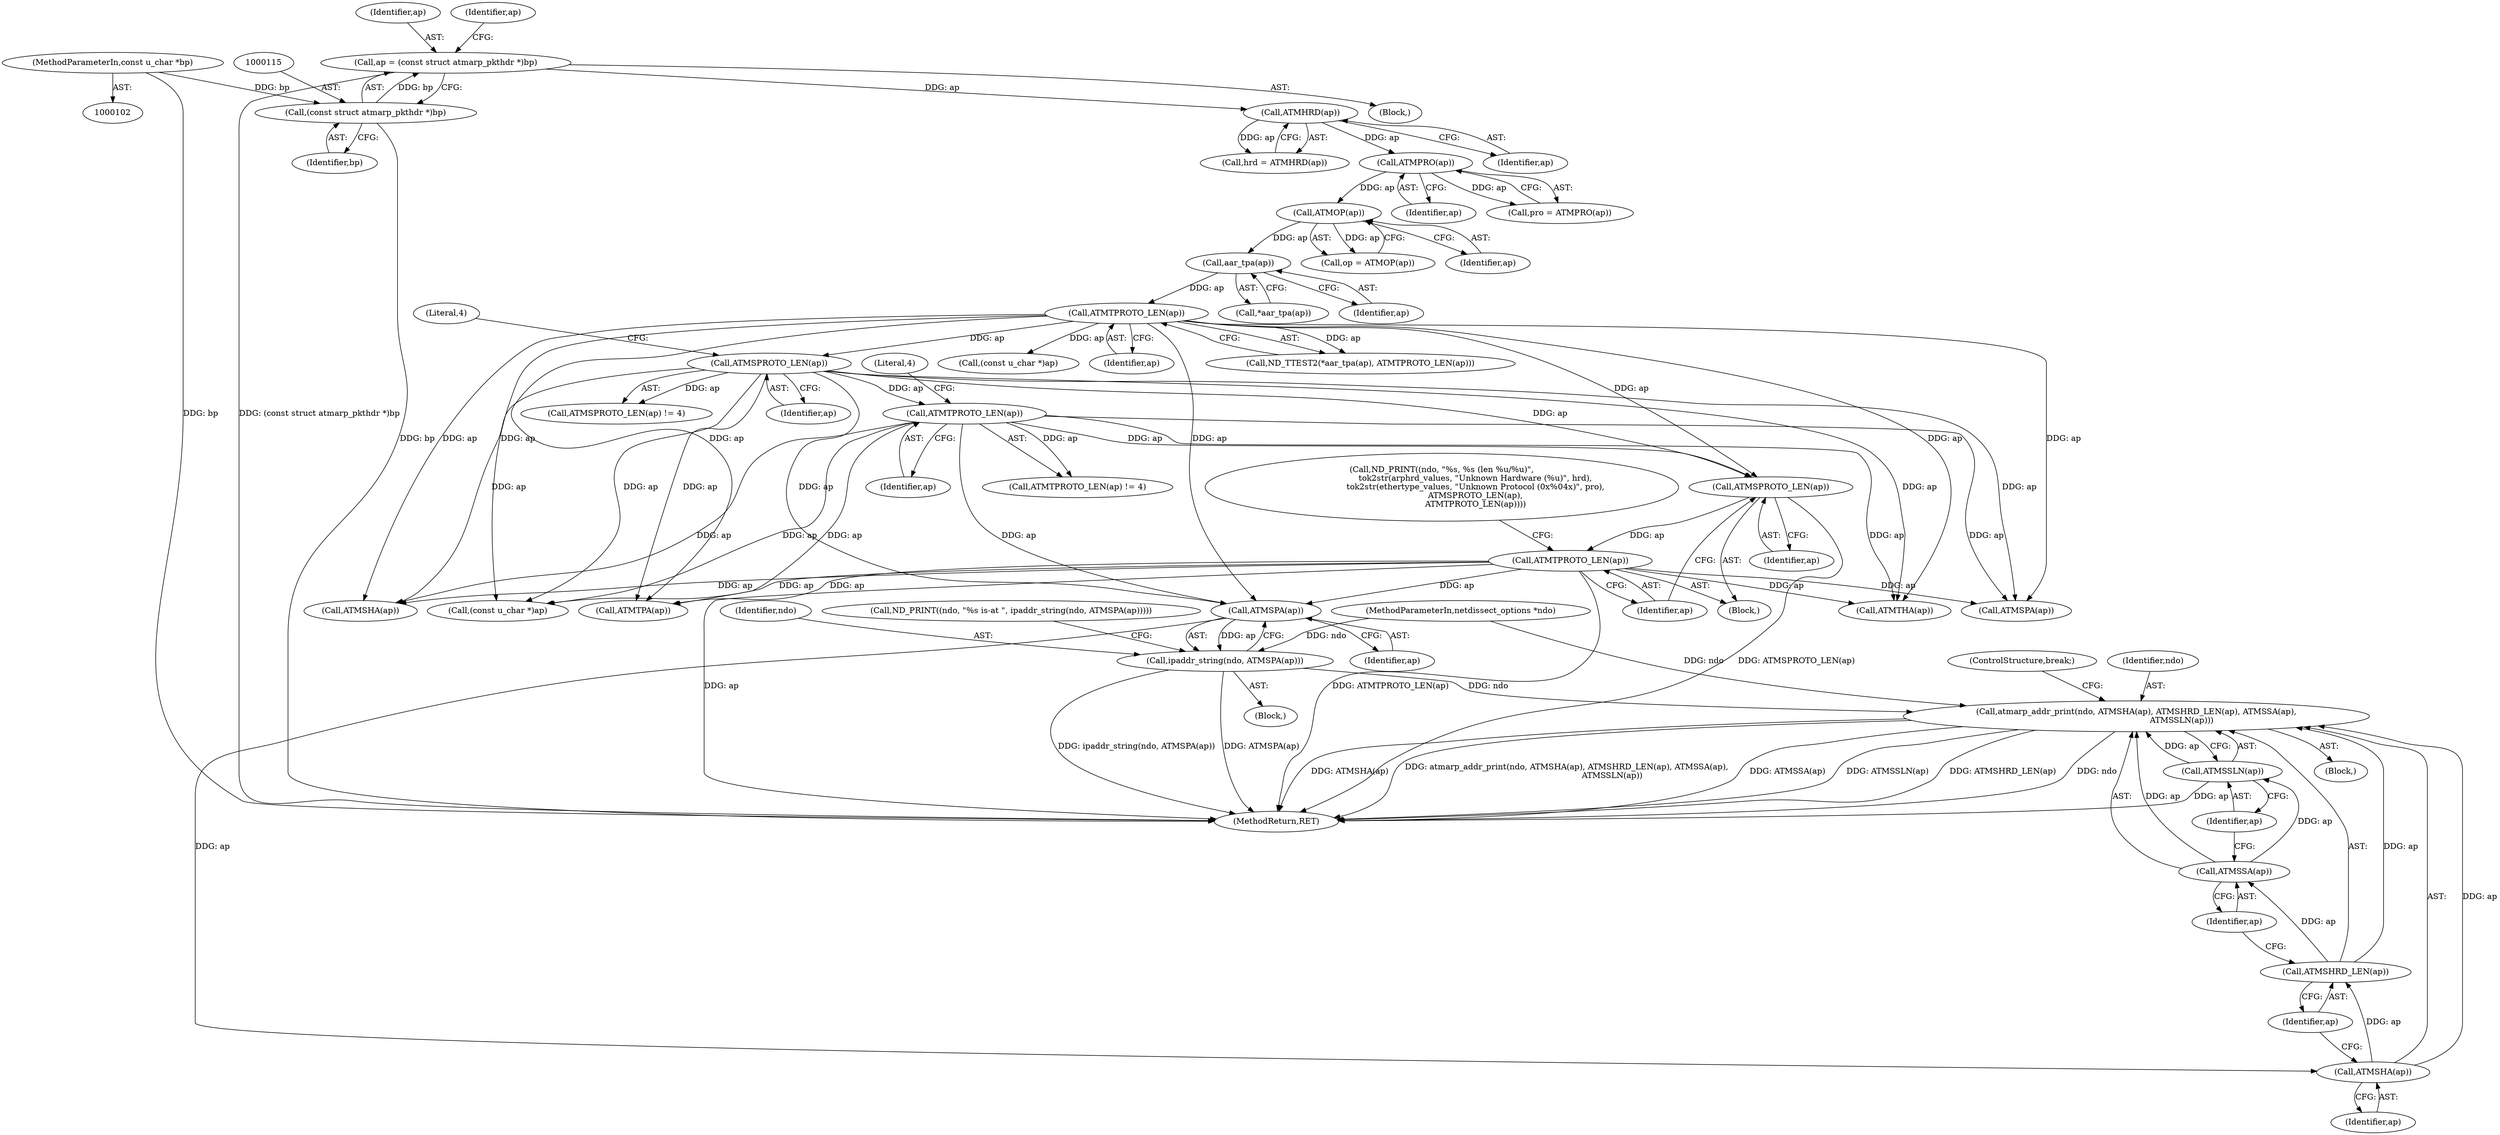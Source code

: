 digraph "1_tcpdump_13ab8d18617d616c7d343530f8a842e7143fb5cc_0@pointer" {
"1000284" [label="(Call,ATMSPA(ap))"];
"1000138" [label="(Call,ATMTPROTO_LEN(ap))"];
"1000136" [label="(Call,aar_tpa(ap))"];
"1000130" [label="(Call,ATMOP(ap))"];
"1000126" [label="(Call,ATMPRO(ap))"];
"1000122" [label="(Call,ATMHRD(ap))"];
"1000112" [label="(Call,ap = (const struct atmarp_pkthdr *)bp)"];
"1000114" [label="(Call,(const struct atmarp_pkthdr *)bp)"];
"1000104" [label="(MethodParameterIn,const u_char *bp)"];
"1000179" [label="(Call,ATMTPROTO_LEN(ap))"];
"1000174" [label="(Call,ATMSPROTO_LEN(ap))"];
"1000204" [label="(Call,ATMTPROTO_LEN(ap))"];
"1000202" [label="(Call,ATMSPROTO_LEN(ap))"];
"1000282" [label="(Call,ipaddr_string(ndo, ATMSPA(ap)))"];
"1000286" [label="(Call,atmarp_addr_print(ndo, ATMSHA(ap), ATMSHRD_LEN(ap), ATMSSA(ap),\n                                   ATMSSLN(ap)))"];
"1000288" [label="(Call,ATMSHA(ap))"];
"1000290" [label="(Call,ATMSHRD_LEN(ap))"];
"1000292" [label="(Call,ATMSSA(ap))"];
"1000294" [label="(Call,ATMSSLN(ap))"];
"1000104" [label="(MethodParameterIn,const u_char *bp)"];
"1000282" [label="(Call,ipaddr_string(ndo, ATMSPA(ap)))"];
"1000330" [label="(Call,ATMSHA(ap))"];
"1000291" [label="(Identifier,ap)"];
"1000148" [label="(Call,(const u_char *)ap)"];
"1000116" [label="(Identifier,bp)"];
"1000285" [label="(Identifier,ap)"];
"1000181" [label="(Literal,4)"];
"1000136" [label="(Call,aar_tpa(ap))"];
"1000128" [label="(Call,op = ATMOP(ap))"];
"1000113" [label="(Identifier,ap)"];
"1000203" [label="(Identifier,ap)"];
"1000231" [label="(Block,)"];
"1000139" [label="(Identifier,ap)"];
"1000112" [label="(Call,ap = (const struct atmarp_pkthdr *)bp)"];
"1000138" [label="(Call,ATMTPROTO_LEN(ap))"];
"1000179" [label="(Call,ATMTPROTO_LEN(ap))"];
"1000103" [label="(MethodParameterIn,netdissect_options *ndo)"];
"1000130" [label="(Call,ATMOP(ap))"];
"1000127" [label="(Identifier,ap)"];
"1000240" [label="(Call,ATMTPA(ap))"];
"1000290" [label="(Call,ATMSHRD_LEN(ap))"];
"1000288" [label="(Call,ATMSHA(ap))"];
"1000174" [label="(Call,ATMSPROTO_LEN(ap))"];
"1000202" [label="(Call,ATMSPROTO_LEN(ap))"];
"1000119" [label="(Identifier,ap)"];
"1000283" [label="(Identifier,ndo)"];
"1000122" [label="(Call,ATMHRD(ap))"];
"1000296" [label="(ControlStructure,break;)"];
"1000204" [label="(Call,ATMTPROTO_LEN(ap))"];
"1000304" [label="(Call,ATMTHA(ap))"];
"1000114" [label="(Call,(const struct atmarp_pkthdr *)bp)"];
"1000135" [label="(Call,*aar_tpa(ap))"];
"1000124" [label="(Call,pro = ATMPRO(ap))"];
"1000289" [label="(Identifier,ap)"];
"1000176" [label="(Literal,4)"];
"1000201" [label="(Block,)"];
"1000286" [label="(Call,atmarp_addr_print(ndo, ATMSHA(ap), ATMSHRD_LEN(ap), ATMSSA(ap),\n                                   ATMSSLN(ap)))"];
"1000294" [label="(Call,ATMSSLN(ap))"];
"1000175" [label="(Identifier,ap)"];
"1000186" [label="(Call,ND_PRINT((ndo, \"%s, %s (len %u/%u)\",\n                          tok2str(arphrd_values, \"Unknown Hardware (%u)\", hrd),\n                          tok2str(ethertype_values, \"Unknown Protocol (0x%04x)\", pro),\n                          ATMSPROTO_LEN(ap),\n                          ATMTPROTO_LEN(ap))))"];
"1000173" [label="(Call,ATMSPROTO_LEN(ap) != 4)"];
"1000356" [label="(Call,ATMSPA(ap))"];
"1000280" [label="(Block,)"];
"1000293" [label="(Identifier,ap)"];
"1000277" [label="(Call,ND_PRINT((ndo, \"%s is-at \", ipaddr_string(ndo, ATMSPA(ap)))))"];
"1000131" [label="(Identifier,ap)"];
"1000292" [label="(Call,ATMSSA(ap))"];
"1000107" [label="(Block,)"];
"1000178" [label="(Call,ATMTPROTO_LEN(ap) != 4)"];
"1000287" [label="(Identifier,ndo)"];
"1000120" [label="(Call,hrd = ATMHRD(ap))"];
"1000205" [label="(Identifier,ap)"];
"1000295" [label="(Identifier,ap)"];
"1000123" [label="(Identifier,ap)"];
"1000180" [label="(Identifier,ap)"];
"1000134" [label="(Call,ND_TTEST2(*aar_tpa(ap), ATMTPROTO_LEN(ap)))"];
"1000137" [label="(Identifier,ap)"];
"1000381" [label="(MethodReturn,RET)"];
"1000361" [label="(Call,(const u_char *)ap)"];
"1000126" [label="(Call,ATMPRO(ap))"];
"1000284" [label="(Call,ATMSPA(ap))"];
"1000284" -> "1000282"  [label="AST: "];
"1000284" -> "1000285"  [label="CFG: "];
"1000285" -> "1000284"  [label="AST: "];
"1000282" -> "1000284"  [label="CFG: "];
"1000284" -> "1000282"  [label="DDG: ap"];
"1000138" -> "1000284"  [label="DDG: ap"];
"1000179" -> "1000284"  [label="DDG: ap"];
"1000204" -> "1000284"  [label="DDG: ap"];
"1000174" -> "1000284"  [label="DDG: ap"];
"1000284" -> "1000288"  [label="DDG: ap"];
"1000138" -> "1000134"  [label="AST: "];
"1000138" -> "1000139"  [label="CFG: "];
"1000139" -> "1000138"  [label="AST: "];
"1000134" -> "1000138"  [label="CFG: "];
"1000138" -> "1000134"  [label="DDG: ap"];
"1000136" -> "1000138"  [label="DDG: ap"];
"1000138" -> "1000148"  [label="DDG: ap"];
"1000138" -> "1000174"  [label="DDG: ap"];
"1000138" -> "1000202"  [label="DDG: ap"];
"1000138" -> "1000240"  [label="DDG: ap"];
"1000138" -> "1000304"  [label="DDG: ap"];
"1000138" -> "1000330"  [label="DDG: ap"];
"1000138" -> "1000356"  [label="DDG: ap"];
"1000138" -> "1000361"  [label="DDG: ap"];
"1000136" -> "1000135"  [label="AST: "];
"1000136" -> "1000137"  [label="CFG: "];
"1000137" -> "1000136"  [label="AST: "];
"1000135" -> "1000136"  [label="CFG: "];
"1000130" -> "1000136"  [label="DDG: ap"];
"1000130" -> "1000128"  [label="AST: "];
"1000130" -> "1000131"  [label="CFG: "];
"1000131" -> "1000130"  [label="AST: "];
"1000128" -> "1000130"  [label="CFG: "];
"1000130" -> "1000128"  [label="DDG: ap"];
"1000126" -> "1000130"  [label="DDG: ap"];
"1000126" -> "1000124"  [label="AST: "];
"1000126" -> "1000127"  [label="CFG: "];
"1000127" -> "1000126"  [label="AST: "];
"1000124" -> "1000126"  [label="CFG: "];
"1000126" -> "1000124"  [label="DDG: ap"];
"1000122" -> "1000126"  [label="DDG: ap"];
"1000122" -> "1000120"  [label="AST: "];
"1000122" -> "1000123"  [label="CFG: "];
"1000123" -> "1000122"  [label="AST: "];
"1000120" -> "1000122"  [label="CFG: "];
"1000122" -> "1000120"  [label="DDG: ap"];
"1000112" -> "1000122"  [label="DDG: ap"];
"1000112" -> "1000107"  [label="AST: "];
"1000112" -> "1000114"  [label="CFG: "];
"1000113" -> "1000112"  [label="AST: "];
"1000114" -> "1000112"  [label="AST: "];
"1000119" -> "1000112"  [label="CFG: "];
"1000112" -> "1000381"  [label="DDG: (const struct atmarp_pkthdr *)bp"];
"1000114" -> "1000112"  [label="DDG: bp"];
"1000114" -> "1000116"  [label="CFG: "];
"1000115" -> "1000114"  [label="AST: "];
"1000116" -> "1000114"  [label="AST: "];
"1000114" -> "1000381"  [label="DDG: bp"];
"1000104" -> "1000114"  [label="DDG: bp"];
"1000104" -> "1000102"  [label="AST: "];
"1000104" -> "1000381"  [label="DDG: bp"];
"1000179" -> "1000178"  [label="AST: "];
"1000179" -> "1000180"  [label="CFG: "];
"1000180" -> "1000179"  [label="AST: "];
"1000181" -> "1000179"  [label="CFG: "];
"1000179" -> "1000178"  [label="DDG: ap"];
"1000174" -> "1000179"  [label="DDG: ap"];
"1000179" -> "1000202"  [label="DDG: ap"];
"1000179" -> "1000240"  [label="DDG: ap"];
"1000179" -> "1000304"  [label="DDG: ap"];
"1000179" -> "1000330"  [label="DDG: ap"];
"1000179" -> "1000356"  [label="DDG: ap"];
"1000179" -> "1000361"  [label="DDG: ap"];
"1000174" -> "1000173"  [label="AST: "];
"1000174" -> "1000175"  [label="CFG: "];
"1000175" -> "1000174"  [label="AST: "];
"1000176" -> "1000174"  [label="CFG: "];
"1000174" -> "1000173"  [label="DDG: ap"];
"1000174" -> "1000202"  [label="DDG: ap"];
"1000174" -> "1000240"  [label="DDG: ap"];
"1000174" -> "1000304"  [label="DDG: ap"];
"1000174" -> "1000330"  [label="DDG: ap"];
"1000174" -> "1000356"  [label="DDG: ap"];
"1000174" -> "1000361"  [label="DDG: ap"];
"1000204" -> "1000201"  [label="AST: "];
"1000204" -> "1000205"  [label="CFG: "];
"1000205" -> "1000204"  [label="AST: "];
"1000186" -> "1000204"  [label="CFG: "];
"1000204" -> "1000381"  [label="DDG: ap"];
"1000204" -> "1000381"  [label="DDG: ATMTPROTO_LEN(ap)"];
"1000202" -> "1000204"  [label="DDG: ap"];
"1000204" -> "1000240"  [label="DDG: ap"];
"1000204" -> "1000304"  [label="DDG: ap"];
"1000204" -> "1000330"  [label="DDG: ap"];
"1000204" -> "1000356"  [label="DDG: ap"];
"1000204" -> "1000361"  [label="DDG: ap"];
"1000202" -> "1000201"  [label="AST: "];
"1000202" -> "1000203"  [label="CFG: "];
"1000203" -> "1000202"  [label="AST: "];
"1000205" -> "1000202"  [label="CFG: "];
"1000202" -> "1000381"  [label="DDG: ATMSPROTO_LEN(ap)"];
"1000282" -> "1000280"  [label="AST: "];
"1000283" -> "1000282"  [label="AST: "];
"1000277" -> "1000282"  [label="CFG: "];
"1000282" -> "1000381"  [label="DDG: ipaddr_string(ndo, ATMSPA(ap))"];
"1000282" -> "1000381"  [label="DDG: ATMSPA(ap)"];
"1000103" -> "1000282"  [label="DDG: ndo"];
"1000282" -> "1000286"  [label="DDG: ndo"];
"1000286" -> "1000231"  [label="AST: "];
"1000286" -> "1000294"  [label="CFG: "];
"1000287" -> "1000286"  [label="AST: "];
"1000288" -> "1000286"  [label="AST: "];
"1000290" -> "1000286"  [label="AST: "];
"1000292" -> "1000286"  [label="AST: "];
"1000294" -> "1000286"  [label="AST: "];
"1000296" -> "1000286"  [label="CFG: "];
"1000286" -> "1000381"  [label="DDG: atmarp_addr_print(ndo, ATMSHA(ap), ATMSHRD_LEN(ap), ATMSSA(ap),\n                                   ATMSSLN(ap))"];
"1000286" -> "1000381"  [label="DDG: ATMSSA(ap)"];
"1000286" -> "1000381"  [label="DDG: ATMSSLN(ap)"];
"1000286" -> "1000381"  [label="DDG: ATMSHRD_LEN(ap)"];
"1000286" -> "1000381"  [label="DDG: ndo"];
"1000286" -> "1000381"  [label="DDG: ATMSHA(ap)"];
"1000103" -> "1000286"  [label="DDG: ndo"];
"1000288" -> "1000286"  [label="DDG: ap"];
"1000290" -> "1000286"  [label="DDG: ap"];
"1000292" -> "1000286"  [label="DDG: ap"];
"1000294" -> "1000286"  [label="DDG: ap"];
"1000288" -> "1000289"  [label="CFG: "];
"1000289" -> "1000288"  [label="AST: "];
"1000291" -> "1000288"  [label="CFG: "];
"1000288" -> "1000290"  [label="DDG: ap"];
"1000290" -> "1000291"  [label="CFG: "];
"1000291" -> "1000290"  [label="AST: "];
"1000293" -> "1000290"  [label="CFG: "];
"1000290" -> "1000292"  [label="DDG: ap"];
"1000292" -> "1000293"  [label="CFG: "];
"1000293" -> "1000292"  [label="AST: "];
"1000295" -> "1000292"  [label="CFG: "];
"1000292" -> "1000294"  [label="DDG: ap"];
"1000294" -> "1000295"  [label="CFG: "];
"1000295" -> "1000294"  [label="AST: "];
"1000294" -> "1000381"  [label="DDG: ap"];
}
